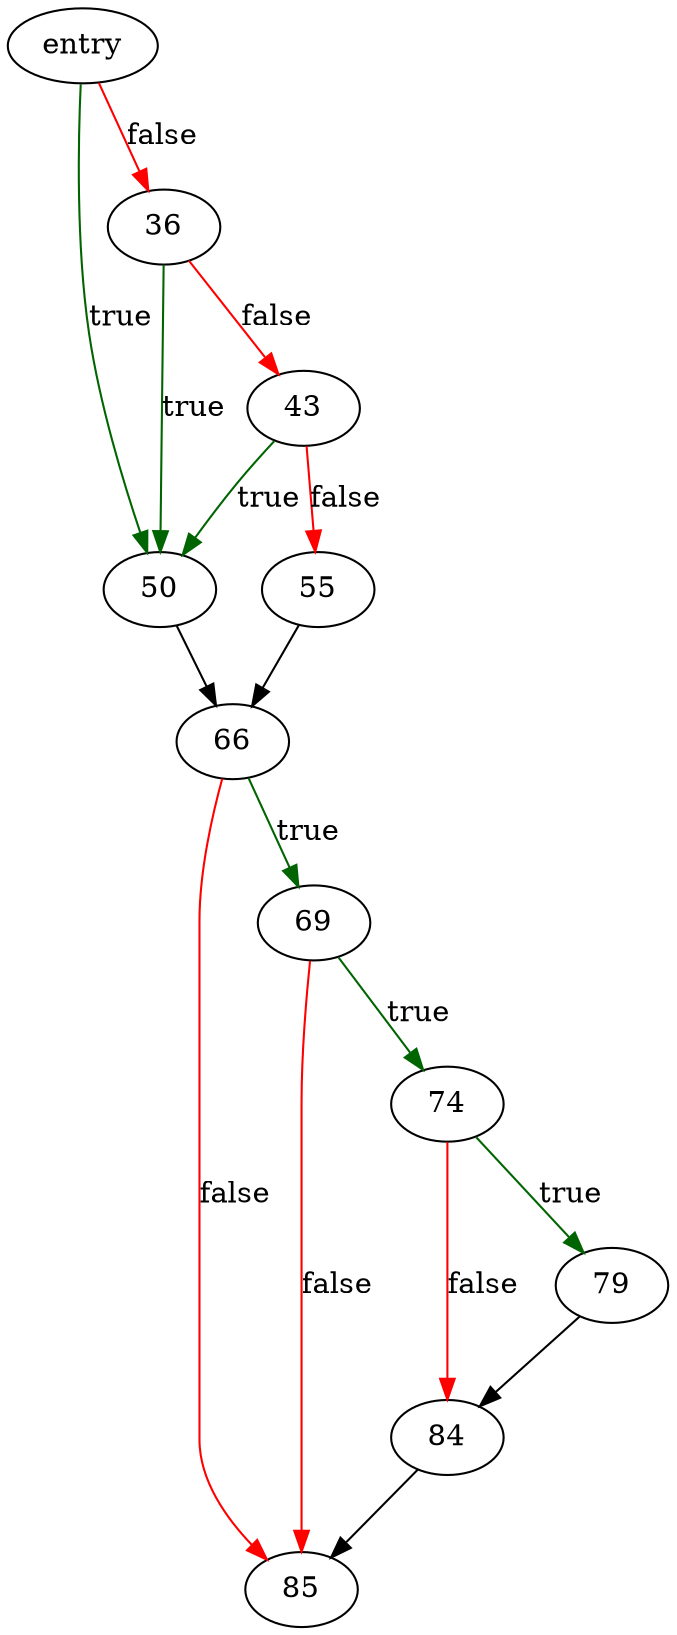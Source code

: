 digraph "sqlite3VtabCallCreate" {
	// Node definitions.
	4 [label=entry];
	36;
	43;
	50;
	55;
	66;
	69;
	74;
	79;
	84;
	85;

	// Edge definitions.
	4 -> 36 [
		color=red
		label=false
	];
	4 -> 50 [
		color=darkgreen
		label=true
	];
	36 -> 43 [
		color=red
		label=false
	];
	36 -> 50 [
		color=darkgreen
		label=true
	];
	43 -> 50 [
		color=darkgreen
		label=true
	];
	43 -> 55 [
		color=red
		label=false
	];
	50 -> 66;
	55 -> 66;
	66 -> 69 [
		color=darkgreen
		label=true
	];
	66 -> 85 [
		color=red
		label=false
	];
	69 -> 74 [
		color=darkgreen
		label=true
	];
	69 -> 85 [
		color=red
		label=false
	];
	74 -> 79 [
		color=darkgreen
		label=true
	];
	74 -> 84 [
		color=red
		label=false
	];
	79 -> 84;
	84 -> 85;
}